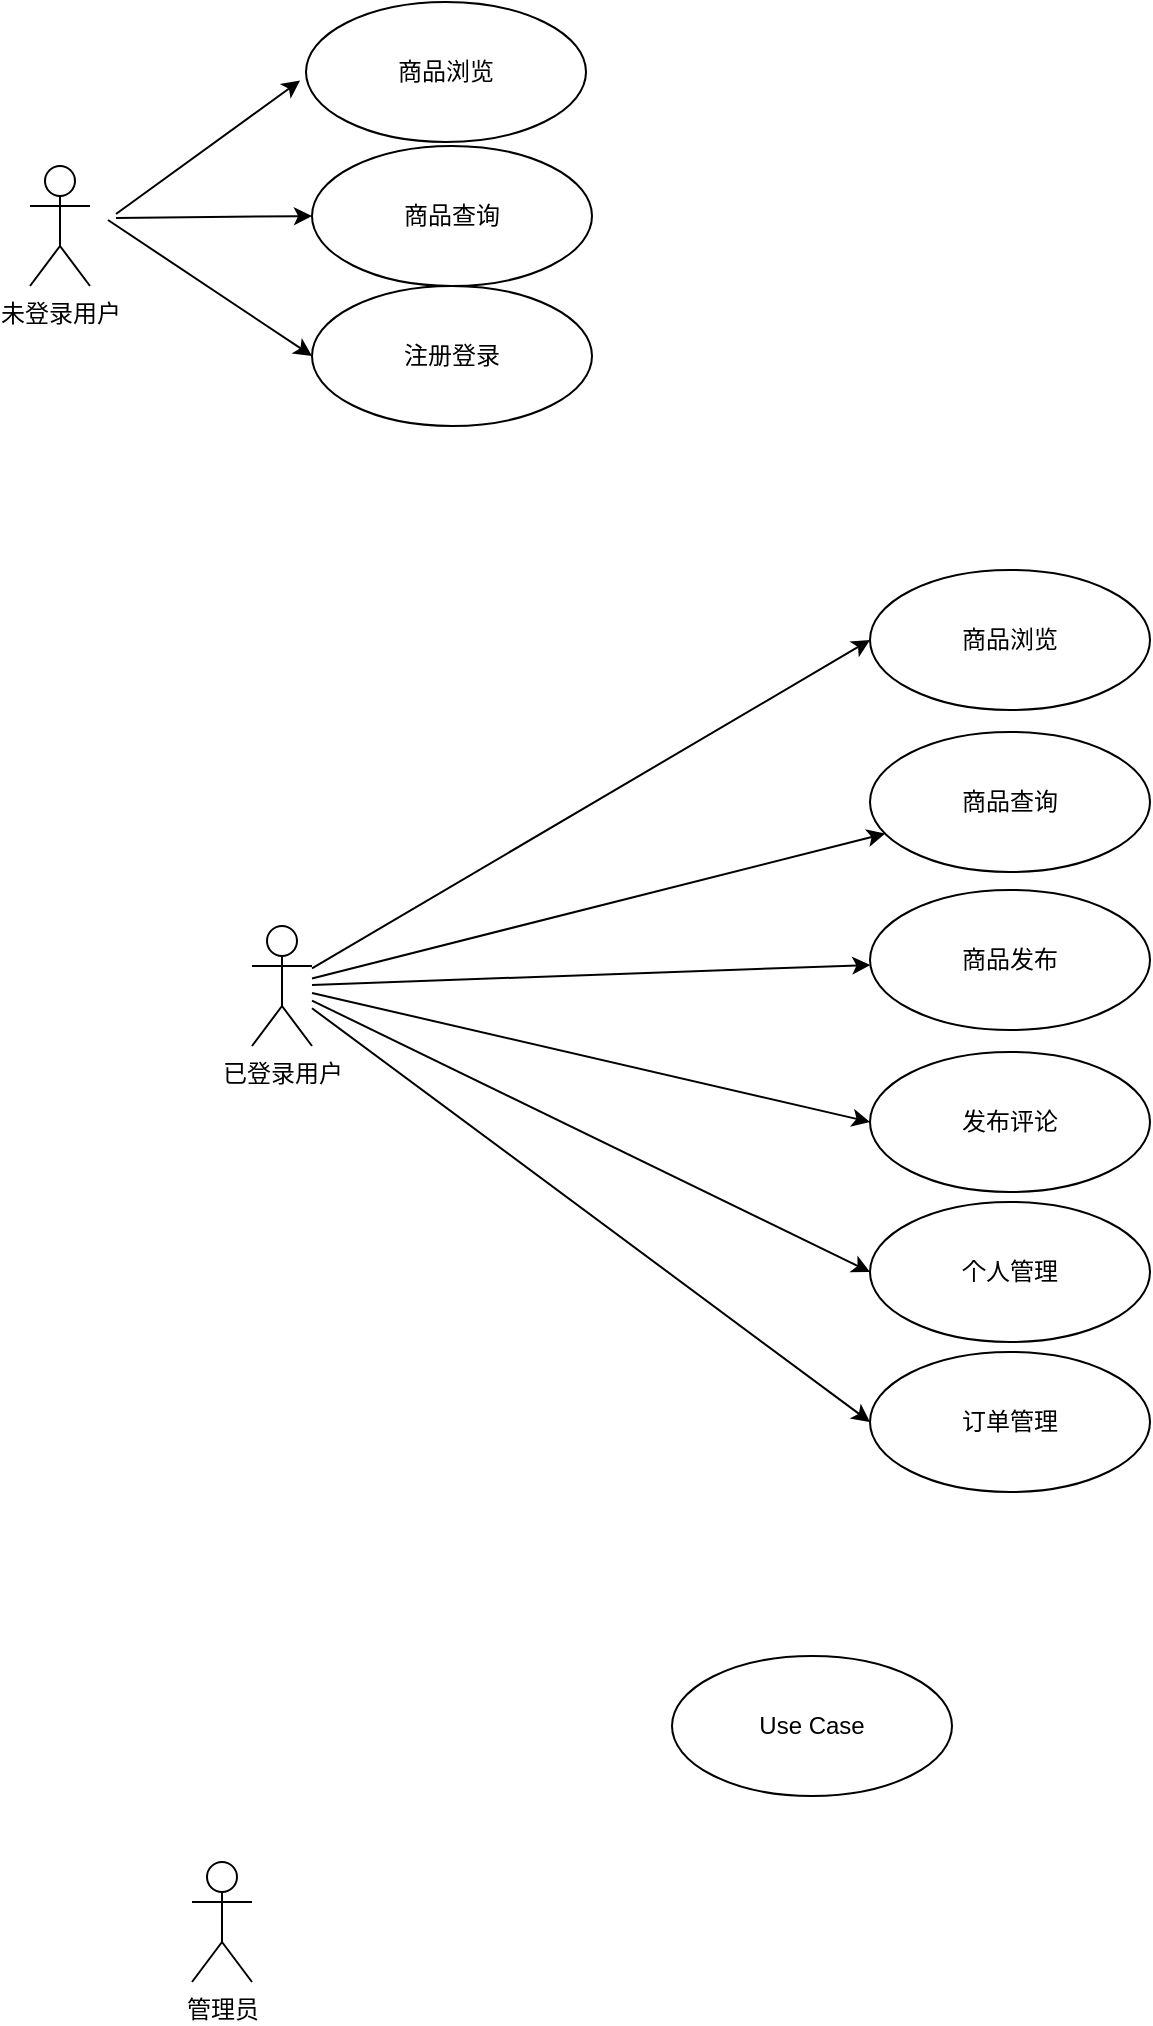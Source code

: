 <mxfile version="21.2.1" type="github">
  <diagram name="第 1 页" id="F6tR8DsvzvqYMDO8uXwj">
    <mxGraphModel dx="1167" dy="601" grid="0" gridSize="10" guides="1" tooltips="1" connect="1" arrows="1" fold="1" page="0" pageScale="1" pageWidth="827" pageHeight="1169" math="0" shadow="0">
      <root>
        <mxCell id="0" />
        <mxCell id="1" parent="0" />
        <mxCell id="G2voatCrqY1tHl8I44f_-1" value="未登录用户" style="shape=umlActor;verticalLabelPosition=bottom;verticalAlign=top;html=1;" vertex="1" parent="1">
          <mxGeometry x="77" y="86" width="30" height="60" as="geometry" />
        </mxCell>
        <mxCell id="G2voatCrqY1tHl8I44f_-5" value="商品浏览" style="ellipse;whiteSpace=wrap;html=1;" vertex="1" parent="1">
          <mxGeometry x="215" y="4" width="140" height="70" as="geometry" />
        </mxCell>
        <mxCell id="G2voatCrqY1tHl8I44f_-6" value="商品查询" style="ellipse;whiteSpace=wrap;html=1;" vertex="1" parent="1">
          <mxGeometry x="218" y="76" width="140" height="70" as="geometry" />
        </mxCell>
        <mxCell id="G2voatCrqY1tHl8I44f_-7" value="注册登录" style="ellipse;whiteSpace=wrap;html=1;" vertex="1" parent="1">
          <mxGeometry x="218" y="146" width="140" height="70" as="geometry" />
        </mxCell>
        <mxCell id="G2voatCrqY1tHl8I44f_-12" value="" style="endArrow=classic;html=1;rounded=0;entryX=-0.021;entryY=0.561;entryDx=0;entryDy=0;entryPerimeter=0;" edge="1" parent="1" target="G2voatCrqY1tHl8I44f_-5">
          <mxGeometry width="50" height="50" relative="1" as="geometry">
            <mxPoint x="120" y="110" as="sourcePoint" />
            <mxPoint x="298" y="148" as="targetPoint" />
          </mxGeometry>
        </mxCell>
        <mxCell id="G2voatCrqY1tHl8I44f_-13" value="" style="endArrow=classic;html=1;rounded=0;entryX=0;entryY=0.5;entryDx=0;entryDy=0;" edge="1" parent="1" target="G2voatCrqY1tHl8I44f_-6">
          <mxGeometry width="50" height="50" relative="1" as="geometry">
            <mxPoint x="120" y="112" as="sourcePoint" />
            <mxPoint x="209" y="132" as="targetPoint" />
          </mxGeometry>
        </mxCell>
        <mxCell id="G2voatCrqY1tHl8I44f_-14" value="" style="endArrow=classic;html=1;rounded=0;entryX=0;entryY=0.5;entryDx=0;entryDy=0;" edge="1" parent="1" target="G2voatCrqY1tHl8I44f_-7">
          <mxGeometry width="50" height="50" relative="1" as="geometry">
            <mxPoint x="116" y="113" as="sourcePoint" />
            <mxPoint x="298" y="148" as="targetPoint" />
          </mxGeometry>
        </mxCell>
        <mxCell id="G2voatCrqY1tHl8I44f_-22" style="orthogonalLoop=1;jettySize=auto;html=1;entryX=0;entryY=0.5;entryDx=0;entryDy=0;" edge="1" parent="1" source="G2voatCrqY1tHl8I44f_-15" target="G2voatCrqY1tHl8I44f_-16">
          <mxGeometry relative="1" as="geometry" />
        </mxCell>
        <mxCell id="G2voatCrqY1tHl8I44f_-23" style="rounded=0;orthogonalLoop=1;jettySize=auto;html=1;" edge="1" parent="1" source="G2voatCrqY1tHl8I44f_-15" target="G2voatCrqY1tHl8I44f_-17">
          <mxGeometry relative="1" as="geometry" />
        </mxCell>
        <mxCell id="G2voatCrqY1tHl8I44f_-24" style="rounded=0;orthogonalLoop=1;jettySize=auto;html=1;" edge="1" parent="1" source="G2voatCrqY1tHl8I44f_-15" target="G2voatCrqY1tHl8I44f_-18">
          <mxGeometry relative="1" as="geometry" />
        </mxCell>
        <mxCell id="G2voatCrqY1tHl8I44f_-25" style="rounded=0;orthogonalLoop=1;jettySize=auto;html=1;entryX=0;entryY=0.5;entryDx=0;entryDy=0;" edge="1" parent="1" source="G2voatCrqY1tHl8I44f_-15" target="G2voatCrqY1tHl8I44f_-19">
          <mxGeometry relative="1" as="geometry" />
        </mxCell>
        <mxCell id="G2voatCrqY1tHl8I44f_-26" style="rounded=0;orthogonalLoop=1;jettySize=auto;html=1;entryX=0;entryY=0.5;entryDx=0;entryDy=0;" edge="1" parent="1" source="G2voatCrqY1tHl8I44f_-15" target="G2voatCrqY1tHl8I44f_-20">
          <mxGeometry relative="1" as="geometry" />
        </mxCell>
        <mxCell id="G2voatCrqY1tHl8I44f_-27" style="rounded=0;orthogonalLoop=1;jettySize=auto;html=1;entryX=0;entryY=0.5;entryDx=0;entryDy=0;" edge="1" parent="1" source="G2voatCrqY1tHl8I44f_-15" target="G2voatCrqY1tHl8I44f_-21">
          <mxGeometry relative="1" as="geometry" />
        </mxCell>
        <mxCell id="G2voatCrqY1tHl8I44f_-15" value="已登录用户" style="shape=umlActor;verticalLabelPosition=bottom;verticalAlign=top;html=1;" vertex="1" parent="1">
          <mxGeometry x="188" y="466" width="30" height="60" as="geometry" />
        </mxCell>
        <mxCell id="G2voatCrqY1tHl8I44f_-16" value="商品浏览" style="ellipse;whiteSpace=wrap;html=1;" vertex="1" parent="1">
          <mxGeometry x="497" y="288" width="140" height="70" as="geometry" />
        </mxCell>
        <mxCell id="G2voatCrqY1tHl8I44f_-17" value="商品查询" style="ellipse;whiteSpace=wrap;html=1;" vertex="1" parent="1">
          <mxGeometry x="497" y="369" width="140" height="70" as="geometry" />
        </mxCell>
        <mxCell id="G2voatCrqY1tHl8I44f_-18" value="商品发布" style="ellipse;whiteSpace=wrap;html=1;" vertex="1" parent="1">
          <mxGeometry x="497" y="448" width="140" height="70" as="geometry" />
        </mxCell>
        <mxCell id="G2voatCrqY1tHl8I44f_-19" value="发布评论" style="ellipse;whiteSpace=wrap;html=1;" vertex="1" parent="1">
          <mxGeometry x="497" y="529" width="140" height="70" as="geometry" />
        </mxCell>
        <mxCell id="G2voatCrqY1tHl8I44f_-20" value="个人管理" style="ellipse;whiteSpace=wrap;html=1;" vertex="1" parent="1">
          <mxGeometry x="497" y="604" width="140" height="70" as="geometry" />
        </mxCell>
        <mxCell id="G2voatCrqY1tHl8I44f_-21" value="订单管理" style="ellipse;whiteSpace=wrap;html=1;" vertex="1" parent="1">
          <mxGeometry x="497" y="679" width="140" height="70" as="geometry" />
        </mxCell>
        <mxCell id="G2voatCrqY1tHl8I44f_-29" value="管理员" style="shape=umlActor;verticalLabelPosition=bottom;verticalAlign=top;html=1;" vertex="1" parent="1">
          <mxGeometry x="158" y="934" width="30" height="60" as="geometry" />
        </mxCell>
        <mxCell id="G2voatCrqY1tHl8I44f_-30" value="Use Case" style="ellipse;whiteSpace=wrap;html=1;" vertex="1" parent="1">
          <mxGeometry x="398" y="831" width="140" height="70" as="geometry" />
        </mxCell>
      </root>
    </mxGraphModel>
  </diagram>
</mxfile>
